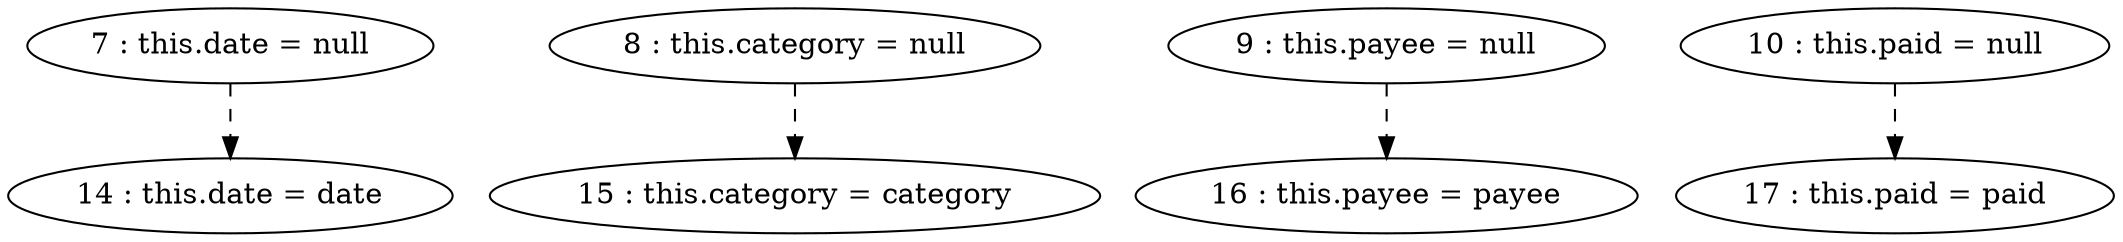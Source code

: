 digraph G {
"7 : this.date = null"
"7 : this.date = null" -> "14 : this.date = date" [style=dashed]
"8 : this.category = null"
"8 : this.category = null" -> "15 : this.category = category" [style=dashed]
"9 : this.payee = null"
"9 : this.payee = null" -> "16 : this.payee = payee" [style=dashed]
"10 : this.paid = null"
"10 : this.paid = null" -> "17 : this.paid = paid" [style=dashed]
"14 : this.date = date"
"15 : this.category = category"
"16 : this.payee = payee"
"17 : this.paid = paid"
}
